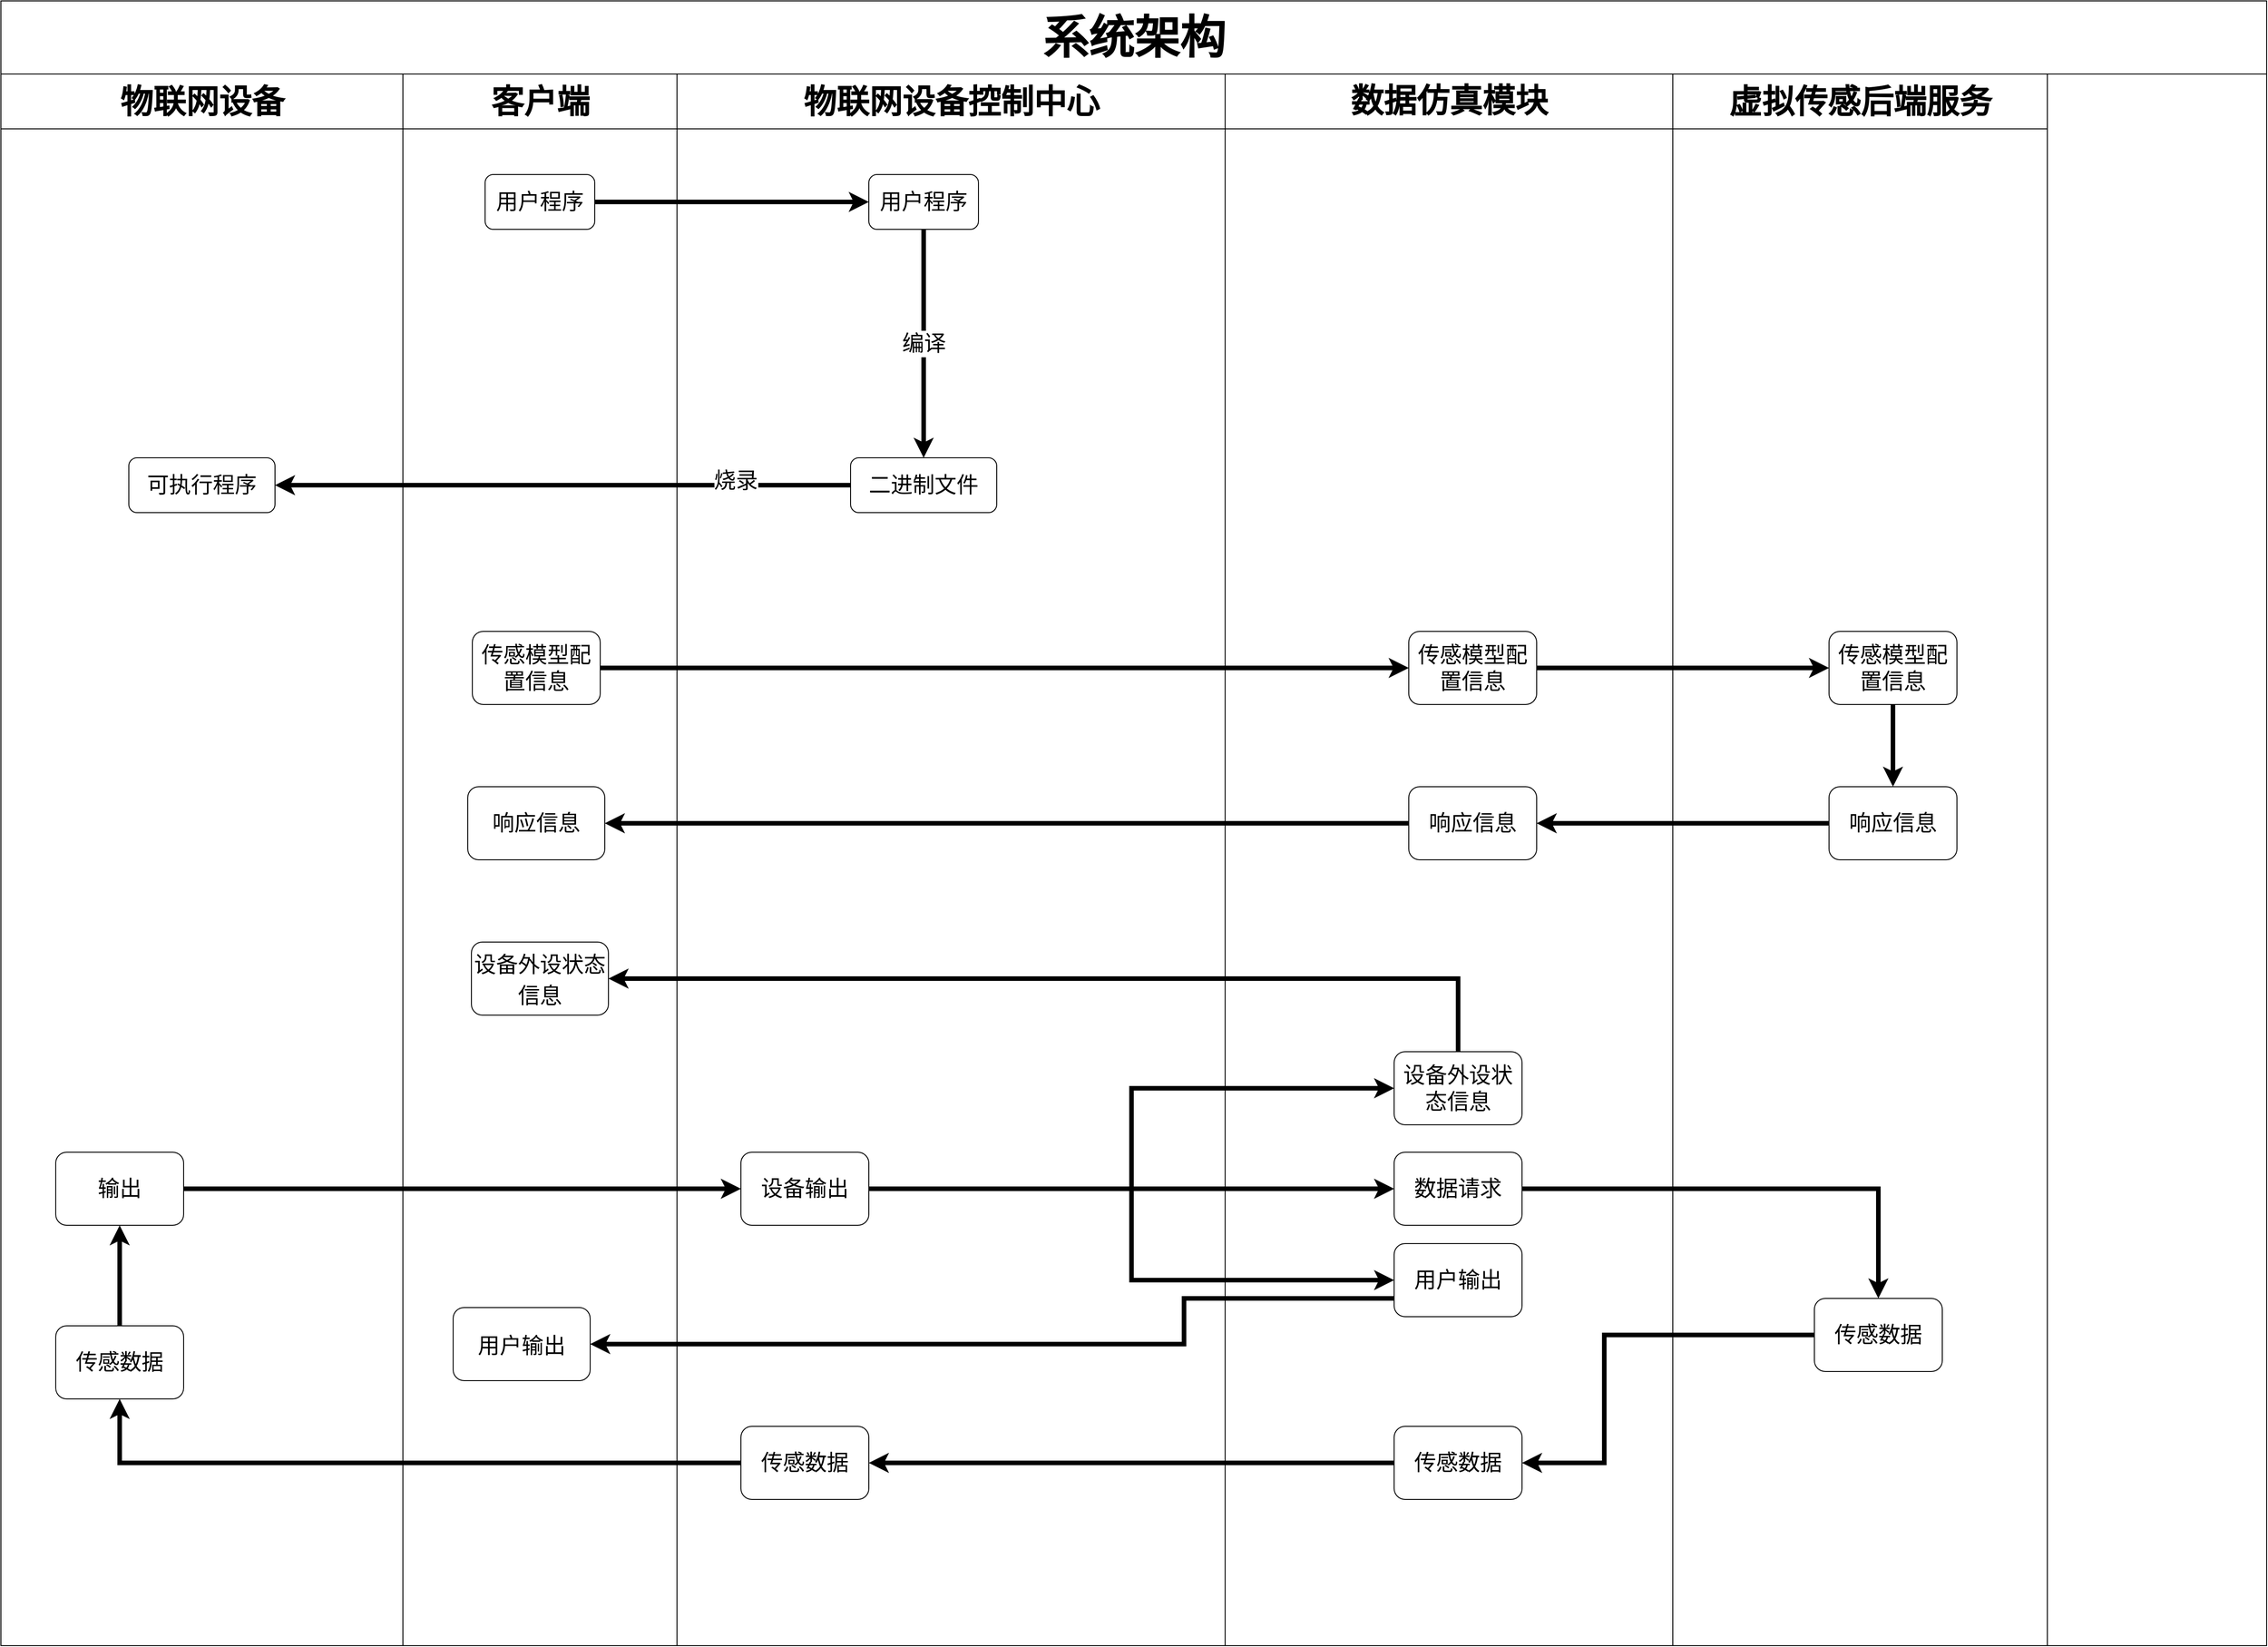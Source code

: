<mxfile version="19.0.3" type="github">
  <diagram id="A-Fklpi1MD4yL5sBYjJQ" name="Page-1">
    <mxGraphModel dx="2596" dy="1410" grid="1" gridSize="10" guides="1" tooltips="1" connect="1" arrows="1" fold="1" page="1" pageScale="1" pageWidth="827" pageHeight="1169" math="0" shadow="0">
      <root>
        <mxCell id="0" />
        <mxCell id="1" parent="0" />
        <mxCell id="gLHAoLvfhU_PLy0aobL0-1" value="&lt;font style=&quot;font-size: 50px;&quot;&gt;系统架构&lt;/font&gt;" style="swimlane;html=1;childLayout=stackLayout;startSize=80;rounded=0;shadow=0;labelBackgroundColor=none;strokeWidth=1;fontFamily=Verdana;fontSize=8;align=center;" parent="1" vertex="1">
          <mxGeometry x="730" y="510" width="2480" height="1800" as="geometry">
            <mxRectangle x="1040" width="60" height="20" as="alternateBounds" />
          </mxGeometry>
        </mxCell>
        <mxCell id="gLHAoLvfhU_PLy0aobL0-2" value="&lt;font style=&quot;font-size: 36px;&quot;&gt;物联网设备&lt;/font&gt;" style="swimlane;html=1;startSize=60;" parent="gLHAoLvfhU_PLy0aobL0-1" vertex="1">
          <mxGeometry y="80" width="440" height="1720" as="geometry">
            <mxRectangle x="160" y="20" width="30" height="730" as="alternateBounds" />
          </mxGeometry>
        </mxCell>
        <mxCell id="gLHAoLvfhU_PLy0aobL0-3" value="&lt;font style=&quot;font-size: 24px;&quot;&gt;输出&lt;/font&gt;" style="rounded=1;whiteSpace=wrap;html=1;align=center;fillColor=default;strokeColor=default;" parent="gLHAoLvfhU_PLy0aobL0-2" vertex="1">
          <mxGeometry x="60" y="1180" width="140" height="80" as="geometry" />
        </mxCell>
        <mxCell id="gLHAoLvfhU_PLy0aobL0-4" style="edgeStyle=orthogonalEdgeStyle;rounded=0;orthogonalLoop=1;jettySize=auto;html=1;entryX=0.5;entryY=1;entryDx=0;entryDy=0;fontSize=28;fillColor=#d5e8d4;strokeColor=default;strokeWidth=5;" parent="gLHAoLvfhU_PLy0aobL0-2" source="gLHAoLvfhU_PLy0aobL0-5" target="gLHAoLvfhU_PLy0aobL0-3" edge="1">
          <mxGeometry relative="1" as="geometry" />
        </mxCell>
        <mxCell id="gLHAoLvfhU_PLy0aobL0-5" value="&lt;font style=&quot;font-size: 24px&quot;&gt;传感数据&lt;/font&gt;" style="rounded=1;whiteSpace=wrap;html=1;align=center;" parent="gLHAoLvfhU_PLy0aobL0-2" vertex="1">
          <mxGeometry x="60" y="1370" width="140" height="80" as="geometry" />
        </mxCell>
        <mxCell id="5j4-Z1qM288EKarYTdAu-10" value="&lt;font style=&quot;font-size: 24px;&quot;&gt;可执行程序&lt;/font&gt;" style="rounded=1;whiteSpace=wrap;html=1;" vertex="1" parent="gLHAoLvfhU_PLy0aobL0-2">
          <mxGeometry x="140" y="420" width="160" height="60" as="geometry" />
        </mxCell>
        <mxCell id="gLHAoLvfhU_PLy0aobL0-10" value="&lt;font style=&quot;font-size: 36px;&quot;&gt;客户端&lt;/font&gt;" style="swimlane;html=1;startSize=60;swimlaneLine=1;glass=0;shadow=0;arcSize=15;" parent="gLHAoLvfhU_PLy0aobL0-1" vertex="1">
          <mxGeometry x="440" y="80" width="300" height="1720" as="geometry">
            <mxRectangle x="160" y="20" width="30" height="730" as="alternateBounds" />
          </mxGeometry>
        </mxCell>
        <mxCell id="gLHAoLvfhU_PLy0aobL0-13" value="&lt;font style=&quot;font-size: 24px;&quot;&gt;用户输出&lt;/font&gt;" style="rounded=1;whiteSpace=wrap;html=1;fontSize=28;fillColor=#FFFFFF;strokeColor=#000000;" parent="gLHAoLvfhU_PLy0aobL0-10" vertex="1">
          <mxGeometry x="55" y="1350" width="150" height="80" as="geometry" />
        </mxCell>
        <mxCell id="gLHAoLvfhU_PLy0aobL0-65" value="&lt;span style=&quot;font-size: 24px;&quot;&gt;设备外设状态信息&lt;/span&gt;" style="rounded=1;whiteSpace=wrap;html=1;fontSize=28;fillColor=#FFFFFF;strokeColor=#000000;" parent="gLHAoLvfhU_PLy0aobL0-10" vertex="1">
          <mxGeometry x="75" y="950" width="150" height="80" as="geometry" />
        </mxCell>
        <mxCell id="dDn0zIui6dqxGOIMlOnd-4" value="&lt;span style=&quot;font-size: 24px;&quot;&gt;传感模型配置信息&lt;/span&gt;" style="rounded=1;whiteSpace=wrap;html=1;align=center;" parent="gLHAoLvfhU_PLy0aobL0-10" vertex="1">
          <mxGeometry x="76" y="610" width="140" height="80" as="geometry" />
        </mxCell>
        <mxCell id="dDn0zIui6dqxGOIMlOnd-8" value="&lt;span style=&quot;font-size: 24px&quot;&gt;响应信息&lt;/span&gt;" style="rounded=1;whiteSpace=wrap;html=1;align=center;" parent="gLHAoLvfhU_PLy0aobL0-10" vertex="1">
          <mxGeometry x="71" y="780" width="150" height="80" as="geometry" />
        </mxCell>
        <mxCell id="5j4-Z1qM288EKarYTdAu-1" value="&lt;font style=&quot;font-size: 24px;&quot;&gt;用户程序&lt;/font&gt;" style="rounded=1;whiteSpace=wrap;html=1;" vertex="1" parent="gLHAoLvfhU_PLy0aobL0-10">
          <mxGeometry x="90" y="110" width="120" height="60" as="geometry" />
        </mxCell>
        <mxCell id="gLHAoLvfhU_PLy0aobL0-19" style="edgeStyle=orthogonalEdgeStyle;rounded=0;orthogonalLoop=1;jettySize=auto;html=1;fillColor=#d5e8d4;strokeColor=#000000;strokeWidth=5;" parent="gLHAoLvfhU_PLy0aobL0-1" source="gLHAoLvfhU_PLy0aobL0-56" target="gLHAoLvfhU_PLy0aobL0-31" edge="1">
          <mxGeometry relative="1" as="geometry">
            <Array as="points">
              <mxPoint x="1755" y="1600" />
            </Array>
          </mxGeometry>
        </mxCell>
        <mxCell id="gLHAoLvfhU_PLy0aobL0-20" style="edgeStyle=orthogonalEdgeStyle;rounded=0;orthogonalLoop=1;jettySize=auto;html=1;entryX=1;entryY=0.5;entryDx=0;entryDy=0;exitX=0;exitY=0.5;exitDx=0;exitDy=0;fillColor=#d5e8d4;strokeColor=#000000;strokeWidth=5;" parent="gLHAoLvfhU_PLy0aobL0-1" source="gLHAoLvfhU_PLy0aobL0-31" target="gLHAoLvfhU_PLy0aobL0-25" edge="1">
          <mxGeometry relative="1" as="geometry">
            <mxPoint x="670" y="1110" as="sourcePoint" />
          </mxGeometry>
        </mxCell>
        <mxCell id="gLHAoLvfhU_PLy0aobL0-21" style="edgeStyle=orthogonalEdgeStyle;rounded=0;orthogonalLoop=1;jettySize=auto;html=1;exitX=0;exitY=0.5;exitDx=0;exitDy=0;strokeWidth=5;fillColor=#d5e8d4;strokeColor=#000000;" parent="gLHAoLvfhU_PLy0aobL0-1" source="gLHAoLvfhU_PLy0aobL0-25" target="gLHAoLvfhU_PLy0aobL0-5" edge="1">
          <mxGeometry relative="1" as="geometry" />
        </mxCell>
        <mxCell id="gLHAoLvfhU_PLy0aobL0-23" value="" style="edgeStyle=orthogonalEdgeStyle;rounded=0;orthogonalLoop=1;jettySize=auto;html=1;fontSize=28;fillColor=#d5e8d4;strokeColor=#000000;strokeWidth=5;" parent="gLHAoLvfhU_PLy0aobL0-1" source="gLHAoLvfhU_PLy0aobL0-3" target="gLHAoLvfhU_PLy0aobL0-26" edge="1">
          <mxGeometry relative="1" as="geometry" />
        </mxCell>
        <mxCell id="gLHAoLvfhU_PLy0aobL0-42" style="edgeStyle=orthogonalEdgeStyle;rounded=0;orthogonalLoop=1;jettySize=auto;html=1;entryX=0;entryY=0.5;entryDx=0;entryDy=0;strokeWidth=5;fillColor=#d5e8d4;strokeColor=#000000;" parent="gLHAoLvfhU_PLy0aobL0-1" source="gLHAoLvfhU_PLy0aobL0-26" target="gLHAoLvfhU_PLy0aobL0-33" edge="1">
          <mxGeometry relative="1" as="geometry" />
        </mxCell>
        <mxCell id="gLHAoLvfhU_PLy0aobL0-44" style="edgeStyle=orthogonalEdgeStyle;rounded=0;orthogonalLoop=1;jettySize=auto;html=1;entryX=0;entryY=0.5;entryDx=0;entryDy=0;strokeWidth=5;fillColor=#d5e8d4;strokeColor=#000000;" parent="gLHAoLvfhU_PLy0aobL0-1" source="gLHAoLvfhU_PLy0aobL0-26" target="gLHAoLvfhU_PLy0aobL0-34" edge="1">
          <mxGeometry relative="1" as="geometry" />
        </mxCell>
        <mxCell id="gLHAoLvfhU_PLy0aobL0-45" style="edgeStyle=orthogonalEdgeStyle;rounded=0;orthogonalLoop=1;jettySize=auto;html=1;entryX=1;entryY=0.5;entryDx=0;entryDy=0;strokeWidth=5;fillColor=#d5e8d4;strokeColor=#000000;" parent="gLHAoLvfhU_PLy0aobL0-1" source="gLHAoLvfhU_PLy0aobL0-34" target="gLHAoLvfhU_PLy0aobL0-13" edge="1">
          <mxGeometry relative="1" as="geometry">
            <Array as="points">
              <mxPoint x="1295" y="1420" />
            </Array>
          </mxGeometry>
        </mxCell>
        <mxCell id="gLHAoLvfhU_PLy0aobL0-63" style="edgeStyle=orthogonalEdgeStyle;rounded=0;orthogonalLoop=1;jettySize=auto;html=1;entryX=0;entryY=0.5;entryDx=0;entryDy=0;fontSize=24;strokeColor=default;strokeWidth=5;" parent="gLHAoLvfhU_PLy0aobL0-1" source="gLHAoLvfhU_PLy0aobL0-26" target="gLHAoLvfhU_PLy0aobL0-62" edge="1">
          <mxGeometry relative="1" as="geometry" />
        </mxCell>
        <mxCell id="gLHAoLvfhU_PLy0aobL0-66" style="edgeStyle=orthogonalEdgeStyle;rounded=0;orthogonalLoop=1;jettySize=auto;html=1;fontSize=24;strokeColor=default;strokeWidth=5;" parent="gLHAoLvfhU_PLy0aobL0-1" source="gLHAoLvfhU_PLy0aobL0-62" target="gLHAoLvfhU_PLy0aobL0-65" edge="1">
          <mxGeometry relative="1" as="geometry">
            <Array as="points">
              <mxPoint x="1595" y="1070" />
            </Array>
          </mxGeometry>
        </mxCell>
        <mxCell id="fcsT_xezd7ks8MUViqKk-1" style="edgeStyle=orthogonalEdgeStyle;rounded=0;orthogonalLoop=1;jettySize=auto;html=1;entryX=0.5;entryY=0;entryDx=0;entryDy=0;fontSize=42;startSize=80;strokeWidth=5;" parent="gLHAoLvfhU_PLy0aobL0-1" source="gLHAoLvfhU_PLy0aobL0-33" target="gLHAoLvfhU_PLy0aobL0-56" edge="1">
          <mxGeometry relative="1" as="geometry" />
        </mxCell>
        <mxCell id="gLHAoLvfhU_PLy0aobL0-24" value="&lt;font style=&quot;font-size: 36px;&quot;&gt;物联网设备控制中心&lt;/font&gt;" style="swimlane;html=1;startSize=60;" parent="gLHAoLvfhU_PLy0aobL0-1" vertex="1">
          <mxGeometry x="740" y="80" width="600" height="1720" as="geometry" />
        </mxCell>
        <mxCell id="gLHAoLvfhU_PLy0aobL0-25" value="&lt;font style=&quot;font-size: 24px&quot;&gt;传感数据&lt;/font&gt;" style="rounded=1;whiteSpace=wrap;html=1;align=center;" parent="gLHAoLvfhU_PLy0aobL0-24" vertex="1">
          <mxGeometry x="70" y="1480" width="140" height="80" as="geometry" />
        </mxCell>
        <mxCell id="gLHAoLvfhU_PLy0aobL0-26" value="&lt;span style=&quot;font-size: 24px&quot;&gt;设备输出&lt;/span&gt;" style="rounded=1;whiteSpace=wrap;html=1;align=center;shadow=0;" parent="gLHAoLvfhU_PLy0aobL0-24" vertex="1">
          <mxGeometry x="70" y="1180" width="140" height="80" as="geometry" />
        </mxCell>
        <mxCell id="5j4-Z1qM288EKarYTdAu-5" value="编译" style="edgeStyle=orthogonalEdgeStyle;rounded=0;orthogonalLoop=1;jettySize=auto;html=1;exitX=0.5;exitY=1;exitDx=0;exitDy=0;entryX=0.5;entryY=0;entryDx=0;entryDy=0;fontSize=24;strokeWidth=5;" edge="1" parent="gLHAoLvfhU_PLy0aobL0-24" source="5j4-Z1qM288EKarYTdAu-2" target="5j4-Z1qM288EKarYTdAu-8">
          <mxGeometry relative="1" as="geometry">
            <mxPoint x="270" y="280" as="targetPoint" />
          </mxGeometry>
        </mxCell>
        <mxCell id="5j4-Z1qM288EKarYTdAu-2" value="&lt;font style=&quot;font-size: 24px;&quot;&gt;用户程序&lt;/font&gt;" style="rounded=1;whiteSpace=wrap;html=1;" vertex="1" parent="gLHAoLvfhU_PLy0aobL0-24">
          <mxGeometry x="210" y="110" width="120" height="60" as="geometry" />
        </mxCell>
        <mxCell id="5j4-Z1qM288EKarYTdAu-8" value="&lt;font style=&quot;font-size: 24px;&quot;&gt;二进制文件&lt;/font&gt;" style="rounded=1;whiteSpace=wrap;html=1;" vertex="1" parent="gLHAoLvfhU_PLy0aobL0-24">
          <mxGeometry x="190" y="420" width="160" height="60" as="geometry" />
        </mxCell>
        <mxCell id="gLHAoLvfhU_PLy0aobL0-29" value="&lt;span style=&quot;text-align: start; font-family: 宋体;&quot;&gt;&lt;font style=&quot;font-size: 36px;&quot;&gt;数据仿真模块&lt;/font&gt;&lt;/span&gt;&lt;span style=&quot;font-size: medium; font-weight: 400; text-align: start;&quot;&gt;&lt;/span&gt;" style="swimlane;html=1;startSize=60;" parent="gLHAoLvfhU_PLy0aobL0-1" vertex="1">
          <mxGeometry x="1340" y="80" width="490" height="1720" as="geometry" />
        </mxCell>
        <mxCell id="gLHAoLvfhU_PLy0aobL0-31" value="&lt;span style=&quot;font-size: 24px&quot;&gt;传感数据&lt;/span&gt;" style="rounded=1;whiteSpace=wrap;html=1;align=center;" parent="gLHAoLvfhU_PLy0aobL0-29" vertex="1">
          <mxGeometry x="185" y="1480" width="140" height="80" as="geometry" />
        </mxCell>
        <mxCell id="gLHAoLvfhU_PLy0aobL0-33" value="&lt;span style=&quot;font-size: 24px&quot;&gt;数据请求&lt;/span&gt;" style="rounded=1;whiteSpace=wrap;html=1;align=center;" parent="gLHAoLvfhU_PLy0aobL0-29" vertex="1">
          <mxGeometry x="185" y="1180" width="140" height="80" as="geometry" />
        </mxCell>
        <mxCell id="gLHAoLvfhU_PLy0aobL0-34" value="&lt;span style=&quot;font-size: 24px&quot;&gt;用户输出&lt;/span&gt;" style="rounded=1;whiteSpace=wrap;html=1;align=center;" parent="gLHAoLvfhU_PLy0aobL0-29" vertex="1">
          <mxGeometry x="185" y="1280" width="140" height="80" as="geometry" />
        </mxCell>
        <mxCell id="gLHAoLvfhU_PLy0aobL0-62" value="&lt;span style=&quot;font-size: 24px&quot;&gt;设备外设状态信息&lt;/span&gt;" style="rounded=1;whiteSpace=wrap;html=1;align=center;" parent="gLHAoLvfhU_PLy0aobL0-29" vertex="1">
          <mxGeometry x="185" y="1070" width="140" height="80" as="geometry" />
        </mxCell>
        <mxCell id="dDn0zIui6dqxGOIMlOnd-3" value="&lt;span style=&quot;font-size: 24px;&quot;&gt;传感模型配置信息&lt;/span&gt;" style="rounded=1;whiteSpace=wrap;html=1;align=center;" parent="gLHAoLvfhU_PLy0aobL0-29" vertex="1">
          <mxGeometry x="201" y="610" width="140" height="80" as="geometry" />
        </mxCell>
        <mxCell id="dDn0zIui6dqxGOIMlOnd-7" value="&lt;span style=&quot;font-size: 24px&quot;&gt;响应信息&lt;/span&gt;" style="rounded=1;whiteSpace=wrap;html=1;align=center;" parent="gLHAoLvfhU_PLy0aobL0-29" vertex="1">
          <mxGeometry x="201" y="780" width="140" height="80" as="geometry" />
        </mxCell>
        <mxCell id="dDn0zIui6dqxGOIMlOnd-5" style="edgeStyle=orthogonalEdgeStyle;rounded=0;orthogonalLoop=1;jettySize=auto;html=1;entryX=0;entryY=0.5;entryDx=0;entryDy=0;strokeWidth=5;" parent="gLHAoLvfhU_PLy0aobL0-1" source="dDn0zIui6dqxGOIMlOnd-4" target="dDn0zIui6dqxGOIMlOnd-3" edge="1">
          <mxGeometry relative="1" as="geometry" />
        </mxCell>
        <mxCell id="dDn0zIui6dqxGOIMlOnd-9" style="edgeStyle=orthogonalEdgeStyle;rounded=0;orthogonalLoop=1;jettySize=auto;html=1;entryX=1;entryY=0.5;entryDx=0;entryDy=0;strokeWidth=5;" parent="gLHAoLvfhU_PLy0aobL0-1" source="dDn0zIui6dqxGOIMlOnd-7" target="dDn0zIui6dqxGOIMlOnd-8" edge="1">
          <mxGeometry relative="1" as="geometry" />
        </mxCell>
        <mxCell id="EF9OuTsCMcCaz-aw5gzv-2" style="edgeStyle=orthogonalEdgeStyle;rounded=0;orthogonalLoop=1;jettySize=auto;html=1;entryX=0;entryY=0.5;entryDx=0;entryDy=0;strokeWidth=5;" parent="gLHAoLvfhU_PLy0aobL0-1" source="dDn0zIui6dqxGOIMlOnd-3" target="EF9OuTsCMcCaz-aw5gzv-1" edge="1">
          <mxGeometry relative="1" as="geometry" />
        </mxCell>
        <mxCell id="3d4t6MOm1d_QGRDBdzBV-2" style="edgeStyle=orthogonalEdgeStyle;rounded=0;orthogonalLoop=1;jettySize=auto;html=1;entryX=1;entryY=0.5;entryDx=0;entryDy=0;strokeWidth=5;" parent="gLHAoLvfhU_PLy0aobL0-1" source="dDn0zIui6dqxGOIMlOnd-6" target="dDn0zIui6dqxGOIMlOnd-7" edge="1">
          <mxGeometry relative="1" as="geometry" />
        </mxCell>
        <mxCell id="gLHAoLvfhU_PLy0aobL0-55" value="&lt;font style=&quot;font-size: 36px;&quot;&gt;虚拟传感后端服务&lt;/font&gt;" style="swimlane;html=1;startSize=60;" parent="gLHAoLvfhU_PLy0aobL0-1" vertex="1">
          <mxGeometry x="1830" y="80" width="410" height="1720" as="geometry" />
        </mxCell>
        <mxCell id="gLHAoLvfhU_PLy0aobL0-56" value="&lt;span style=&quot;font-size: 24px;&quot;&gt;传感数据&lt;/span&gt;" style="rounded=1;whiteSpace=wrap;html=1;align=center;" parent="gLHAoLvfhU_PLy0aobL0-55" vertex="1">
          <mxGeometry x="155" y="1340" width="140" height="80" as="geometry" />
        </mxCell>
        <mxCell id="dDn0zIui6dqxGOIMlOnd-6" value="&lt;span style=&quot;font-size: 24px;&quot;&gt;响应信息&lt;/span&gt;" style="rounded=1;whiteSpace=wrap;html=1;align=center;" parent="gLHAoLvfhU_PLy0aobL0-55" vertex="1">
          <mxGeometry x="171" y="780" width="140" height="80" as="geometry" />
        </mxCell>
        <mxCell id="3d4t6MOm1d_QGRDBdzBV-1" style="edgeStyle=orthogonalEdgeStyle;rounded=0;orthogonalLoop=1;jettySize=auto;html=1;entryX=0.5;entryY=0;entryDx=0;entryDy=0;strokeWidth=5;" parent="gLHAoLvfhU_PLy0aobL0-55" source="EF9OuTsCMcCaz-aw5gzv-1" target="dDn0zIui6dqxGOIMlOnd-6" edge="1">
          <mxGeometry relative="1" as="geometry" />
        </mxCell>
        <mxCell id="EF9OuTsCMcCaz-aw5gzv-1" value="&lt;span style=&quot;font-size: 24px;&quot;&gt;传感模型配置信息&lt;/span&gt;" style="rounded=1;whiteSpace=wrap;html=1;align=center;" parent="gLHAoLvfhU_PLy0aobL0-55" vertex="1">
          <mxGeometry x="171" y="610" width="140" height="80" as="geometry" />
        </mxCell>
        <mxCell id="5j4-Z1qM288EKarYTdAu-3" style="edgeStyle=orthogonalEdgeStyle;rounded=0;orthogonalLoop=1;jettySize=auto;html=1;entryX=0;entryY=0.5;entryDx=0;entryDy=0;fontSize=24;strokeWidth=5;" edge="1" parent="gLHAoLvfhU_PLy0aobL0-1" source="5j4-Z1qM288EKarYTdAu-1" target="5j4-Z1qM288EKarYTdAu-2">
          <mxGeometry relative="1" as="geometry" />
        </mxCell>
        <mxCell id="5j4-Z1qM288EKarYTdAu-11" style="edgeStyle=orthogonalEdgeStyle;rounded=0;orthogonalLoop=1;jettySize=auto;html=1;entryX=1;entryY=0.5;entryDx=0;entryDy=0;fontSize=24;strokeWidth=5;" edge="1" parent="gLHAoLvfhU_PLy0aobL0-1" source="5j4-Z1qM288EKarYTdAu-8" target="5j4-Z1qM288EKarYTdAu-10">
          <mxGeometry relative="1" as="geometry" />
        </mxCell>
        <mxCell id="5j4-Z1qM288EKarYTdAu-12" value="烧录" style="edgeLabel;html=1;align=center;verticalAlign=middle;resizable=0;points=[];fontSize=24;" vertex="1" connectable="0" parent="5j4-Z1qM288EKarYTdAu-11">
          <mxGeometry x="-0.603" y="-5" relative="1" as="geometry">
            <mxPoint x="-1" as="offset" />
          </mxGeometry>
        </mxCell>
      </root>
    </mxGraphModel>
  </diagram>
</mxfile>

